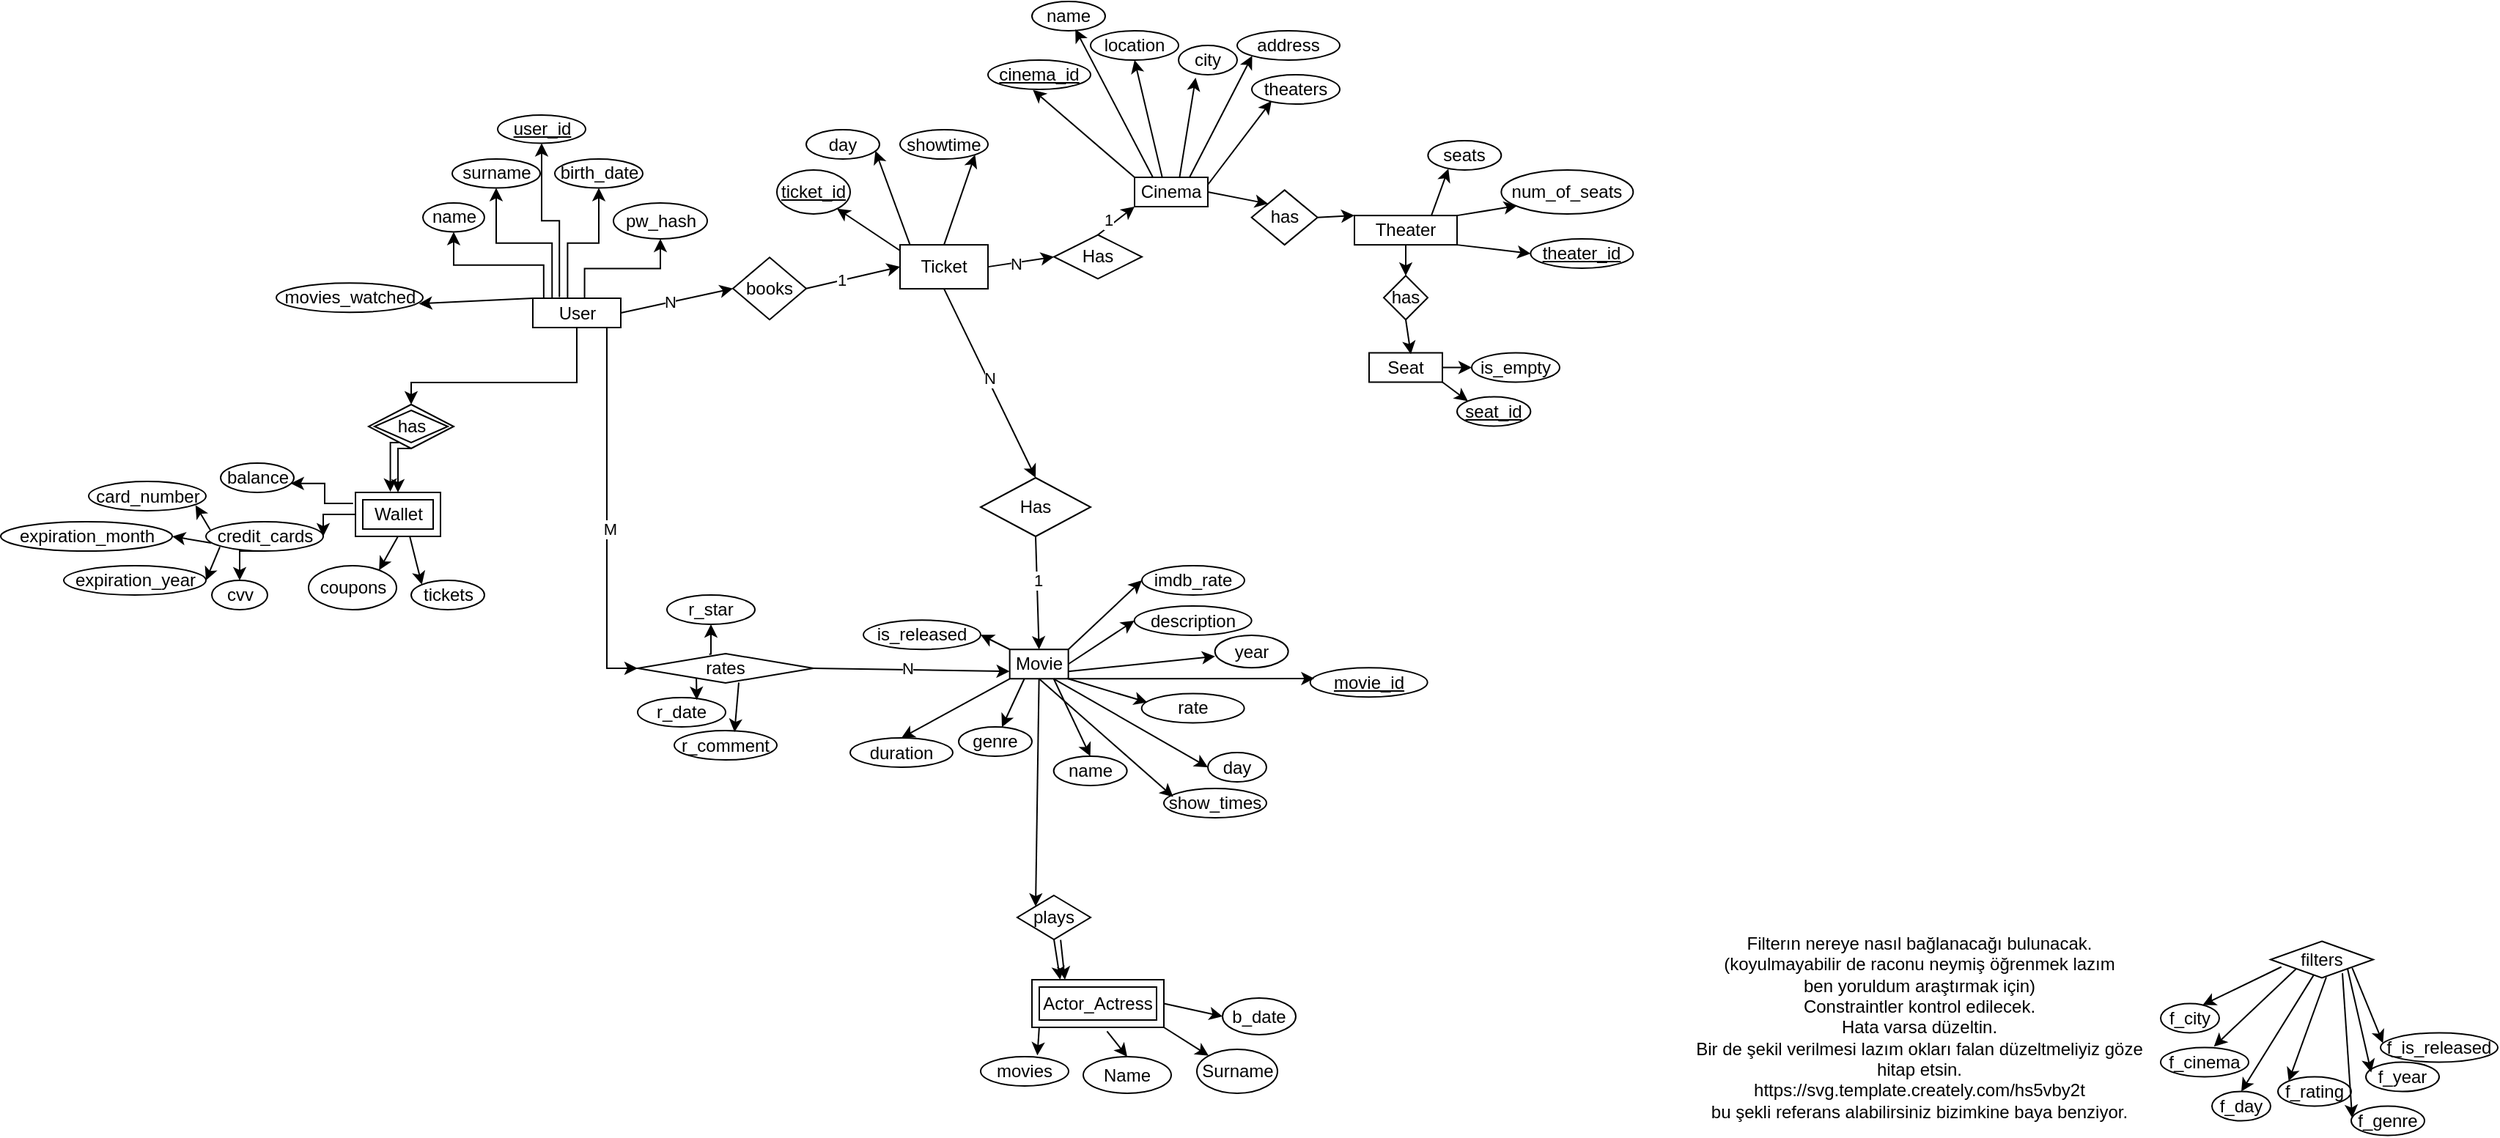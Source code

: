 <mxfile version="24.5.1" type="device">
  <diagram name="er_diagram" id="v9doxOc5a0_JCZSUFdD2">
    <mxGraphModel dx="2087" dy="1405" grid="1" gridSize="10" guides="1" tooltips="1" connect="1" arrows="1" fold="1" page="0" pageScale="1" pageWidth="827" pageHeight="1169" background="none" math="0" shadow="0">
      <root>
        <mxCell id="0" />
        <mxCell id="1" parent="0" />
        <mxCell id="D5yejVB-vVZnaP33-RKD-3" style="edgeStyle=orthogonalEdgeStyle;rounded=0;orthogonalLoop=1;jettySize=auto;html=1;exitX=0.124;exitY=0.008;exitDx=0;exitDy=0;entryX=0.5;entryY=1;entryDx=0;entryDy=0;exitPerimeter=0;" parent="1" source="D5yejVB-vVZnaP33-RKD-1" target="D5yejVB-vVZnaP33-RKD-4" edge="1">
          <mxGeometry relative="1" as="geometry">
            <mxPoint x="-45.5" y="-62.5" as="targetPoint" />
          </mxGeometry>
        </mxCell>
        <mxCell id="D5yejVB-vVZnaP33-RKD-24" style="edgeStyle=orthogonalEdgeStyle;rounded=0;orthogonalLoop=1;jettySize=auto;html=1;entryX=0;entryY=0.5;entryDx=0;entryDy=0;exitX=0.75;exitY=1;exitDx=0;exitDy=0;" parent="1" source="D5yejVB-vVZnaP33-RKD-1" target="D5yejVB-vVZnaP33-RKD-40" edge="1">
          <mxGeometry relative="1" as="geometry">
            <mxPoint x="380" y="147.5" as="targetPoint" />
            <Array as="points">
              <mxPoint x="70" y="12" />
              <mxPoint x="70" y="245" />
            </Array>
            <mxPoint x="60" y="50" as="sourcePoint" />
          </mxGeometry>
        </mxCell>
        <mxCell id="TKebzsspwgqfqScbjhII-54" value="M" style="edgeLabel;html=1;align=center;verticalAlign=middle;resizable=0;points=[];" parent="D5yejVB-vVZnaP33-RKD-24" vertex="1" connectable="0">
          <mxGeometry x="0.105" y="2" relative="1" as="geometry">
            <mxPoint as="offset" />
          </mxGeometry>
        </mxCell>
        <mxCell id="D5yejVB-vVZnaP33-RKD-36" style="edgeStyle=orthogonalEdgeStyle;rounded=0;orthogonalLoop=1;jettySize=auto;html=1;exitX=0.5;exitY=1;exitDx=0;exitDy=0;entryX=0.5;entryY=0;entryDx=0;entryDy=0;" parent="1" source="D5yejVB-vVZnaP33-RKD-1" target="D5yejVB-vVZnaP33-RKD-35" edge="1">
          <mxGeometry relative="1" as="geometry">
            <Array as="points">
              <mxPoint x="49" y="50" />
              <mxPoint x="-63" y="50" />
            </Array>
          </mxGeometry>
        </mxCell>
        <mxCell id="D5yejVB-vVZnaP33-RKD-1" value="User" style="whiteSpace=wrap;html=1;align=center;" parent="1" vertex="1">
          <mxGeometry x="19.5" y="-7.5" width="60" height="20" as="geometry" />
        </mxCell>
        <mxCell id="D5yejVB-vVZnaP33-RKD-2" value="Movie" style="whiteSpace=wrap;html=1;align=center;" parent="1" vertex="1">
          <mxGeometry x="344.83" y="232.13" width="40" height="20" as="geometry" />
        </mxCell>
        <mxCell id="D5yejVB-vVZnaP33-RKD-4" value="name" style="ellipse;whiteSpace=wrap;html=1;align=center;" parent="1" vertex="1">
          <mxGeometry x="-55.5" y="-72.5" width="42" height="19.75" as="geometry" />
        </mxCell>
        <mxCell id="D5yejVB-vVZnaP33-RKD-5" style="edgeStyle=orthogonalEdgeStyle;rounded=0;orthogonalLoop=1;jettySize=auto;html=1;exitX=0.219;exitY=-0.009;exitDx=0;exitDy=0;entryX=0.5;entryY=1;entryDx=0;entryDy=0;exitPerimeter=0;" parent="1" source="D5yejVB-vVZnaP33-RKD-1" target="D5yejVB-vVZnaP33-RKD-6" edge="1">
          <mxGeometry relative="1" as="geometry">
            <mxPoint x="24.5" y="-82.75" as="targetPoint" />
            <mxPoint x="74.5" y="-42.75" as="sourcePoint" />
          </mxGeometry>
        </mxCell>
        <mxCell id="D5yejVB-vVZnaP33-RKD-6" value="surname" style="ellipse;whiteSpace=wrap;html=1;align=center;" parent="1" vertex="1">
          <mxGeometry x="-35.5" y="-102.5" width="60" height="19.75" as="geometry" />
        </mxCell>
        <mxCell id="D5yejVB-vVZnaP33-RKD-7" style="edgeStyle=orthogonalEdgeStyle;rounded=0;orthogonalLoop=1;jettySize=auto;html=1;exitX=0.395;exitY=-0.001;exitDx=0;exitDy=0;entryX=0.5;entryY=1;entryDx=0;entryDy=0;exitPerimeter=0;" parent="1" source="D5yejVB-vVZnaP33-RKD-1" target="D5yejVB-vVZnaP33-RKD-8" edge="1">
          <mxGeometry relative="1" as="geometry">
            <mxPoint x="94.5" y="-82.75" as="targetPoint" />
            <mxPoint x="89.5" y="-22.5" as="sourcePoint" />
          </mxGeometry>
        </mxCell>
        <mxCell id="D5yejVB-vVZnaP33-RKD-8" value="birth_date" style="ellipse;whiteSpace=wrap;html=1;align=center;" parent="1" vertex="1">
          <mxGeometry x="34.5" y="-102.5" width="60" height="19.75" as="geometry" />
        </mxCell>
        <mxCell id="D5yejVB-vVZnaP33-RKD-104" style="edgeStyle=orthogonalEdgeStyle;rounded=0;orthogonalLoop=1;jettySize=auto;html=1;exitX=0;exitY=0.5;exitDx=0;exitDy=0;entryX=1;entryY=0.5;entryDx=0;entryDy=0;" parent="1" source="D5yejVB-vVZnaP33-RKD-13" target="D5yejVB-vVZnaP33-RKD-103" edge="1">
          <mxGeometry relative="1" as="geometry" />
        </mxCell>
        <mxCell id="D5yejVB-vVZnaP33-RKD-13" value="Wallet" style="shape=ext;margin=3;double=1;whiteSpace=wrap;html=1;align=center;" parent="1" vertex="1">
          <mxGeometry x="-101.5" y="125" width="58" height="30" as="geometry" />
        </mxCell>
        <mxCell id="D5yejVB-vVZnaP33-RKD-16" style="edgeStyle=orthogonalEdgeStyle;rounded=0;orthogonalLoop=1;jettySize=auto;html=1;exitX=0.302;exitY=-0.036;exitDx=0;exitDy=0;entryX=0.5;entryY=1;entryDx=0;entryDy=0;exitPerimeter=0;" parent="1" source="D5yejVB-vVZnaP33-RKD-1" target="D5yejVB-vVZnaP33-RKD-17" edge="1">
          <mxGeometry relative="1" as="geometry">
            <mxPoint x="55.5" y="-123.25" as="targetPoint" />
            <mxPoint x="114.5" y="-83.25" as="sourcePoint" />
          </mxGeometry>
        </mxCell>
        <mxCell id="D5yejVB-vVZnaP33-RKD-17" value="&lt;u&gt;user_id&lt;/u&gt;" style="ellipse;whiteSpace=wrap;html=1;align=center;" parent="1" vertex="1">
          <mxGeometry x="-4.5" y="-132.5" width="60" height="19.25" as="geometry" />
        </mxCell>
        <mxCell id="D5yejVB-vVZnaP33-RKD-21" value="balance" style="ellipse;whiteSpace=wrap;html=1;align=center;" parent="1" vertex="1">
          <mxGeometry x="-193.5" y="105" width="50" height="20" as="geometry" />
        </mxCell>
        <mxCell id="D5yejVB-vVZnaP33-RKD-22" style="edgeStyle=orthogonalEdgeStyle;rounded=0;orthogonalLoop=1;jettySize=auto;html=1;exitX=-0.029;exitY=0.25;exitDx=0;exitDy=0;entryX=0.957;entryY=0.693;entryDx=0;entryDy=0;entryPerimeter=0;exitPerimeter=0;" parent="1" source="D5yejVB-vVZnaP33-RKD-13" target="D5yejVB-vVZnaP33-RKD-21" edge="1">
          <mxGeometry relative="1" as="geometry">
            <mxPoint x="-121.5" y="155" as="sourcePoint" />
          </mxGeometry>
        </mxCell>
        <mxCell id="D5yejVB-vVZnaP33-RKD-26" value="r_star" style="ellipse;whiteSpace=wrap;html=1;align=center;" parent="1" vertex="1">
          <mxGeometry x="111" y="195" width="60" height="20" as="geometry" />
        </mxCell>
        <mxCell id="D5yejVB-vVZnaP33-RKD-29" value="r_date" style="ellipse;whiteSpace=wrap;html=1;align=center;" parent="1" vertex="1">
          <mxGeometry x="91" y="265" width="60" height="20" as="geometry" />
        </mxCell>
        <mxCell id="D5yejVB-vVZnaP33-RKD-30" style="edgeStyle=orthogonalEdgeStyle;rounded=0;orthogonalLoop=1;jettySize=auto;html=1;exitX=0;exitY=1;exitDx=0;exitDy=0;entryX=0.672;entryY=0.079;entryDx=0;entryDy=0;entryPerimeter=0;" parent="1" target="D5yejVB-vVZnaP33-RKD-29" edge="1">
          <mxGeometry relative="1" as="geometry">
            <mxPoint x="131" y="250" as="sourcePoint" />
          </mxGeometry>
        </mxCell>
        <mxCell id="D5yejVB-vVZnaP33-RKD-32" style="edgeStyle=orthogonalEdgeStyle;rounded=0;orthogonalLoop=1;jettySize=auto;html=1;exitX=0.126;exitY=0.021;exitDx=0;exitDy=0;entryX=0.5;entryY=1;entryDx=0;entryDy=0;exitPerimeter=0;" parent="1" target="D5yejVB-vVZnaP33-RKD-26" edge="1">
          <mxGeometry relative="1" as="geometry">
            <mxPoint x="139.82" y="235.315" as="sourcePoint" />
            <mxPoint x="141" y="277" as="targetPoint" />
            <Array as="points">
              <mxPoint x="141" y="235" />
              <mxPoint x="141" y="225" />
              <mxPoint x="141" y="225" />
            </Array>
          </mxGeometry>
        </mxCell>
        <mxCell id="D5yejVB-vVZnaP33-RKD-37" style="edgeStyle=orthogonalEdgeStyle;rounded=0;orthogonalLoop=1;jettySize=auto;html=1;exitX=0.5;exitY=1;exitDx=0;exitDy=0;entryX=0.5;entryY=0;entryDx=0;entryDy=0;" parent="1" source="D5yejVB-vVZnaP33-RKD-35" target="D5yejVB-vVZnaP33-RKD-13" edge="1">
          <mxGeometry relative="1" as="geometry" />
        </mxCell>
        <mxCell id="D5yejVB-vVZnaP33-RKD-35" value="has" style="shape=rhombus;double=1;perimeter=rhombusPerimeter;whiteSpace=wrap;html=1;align=center;" parent="1" vertex="1">
          <mxGeometry x="-92.5" y="65" width="58" height="30" as="geometry" />
        </mxCell>
        <mxCell id="D5yejVB-vVZnaP33-RKD-40" value="rates" style="shape=rhombus;perimeter=rhombusPerimeter;whiteSpace=wrap;html=1;align=center;" parent="1" vertex="1">
          <mxGeometry x="91" y="235" width="120" height="20" as="geometry" />
        </mxCell>
        <mxCell id="D5yejVB-vVZnaP33-RKD-42" style="edgeStyle=orthogonalEdgeStyle;rounded=0;orthogonalLoop=1;jettySize=auto;html=1;exitX=0.588;exitY=0;exitDx=0;exitDy=0;entryX=0.5;entryY=1;entryDx=0;entryDy=0;exitPerimeter=0;" parent="1" source="D5yejVB-vVZnaP33-RKD-1" target="D5yejVB-vVZnaP33-RKD-43" edge="1">
          <mxGeometry relative="1" as="geometry">
            <mxPoint x="140.5" y="-48.01" as="targetPoint" />
            <mxPoint x="74.5" y="32.24" as="sourcePoint" />
          </mxGeometry>
        </mxCell>
        <mxCell id="D5yejVB-vVZnaP33-RKD-43" value="pw_hash" style="ellipse;whiteSpace=wrap;html=1;align=center;" parent="1" vertex="1">
          <mxGeometry x="74.5" y="-72.5" width="64" height="24.49" as="geometry" />
        </mxCell>
        <mxCell id="D5yejVB-vVZnaP33-RKD-46" style="edgeStyle=orthogonalEdgeStyle;rounded=0;orthogonalLoop=1;jettySize=auto;html=1;exitX=0.354;exitY=0.867;exitDx=0;exitDy=0;entryX=0.41;entryY=-0.018;entryDx=0;entryDy=0;exitPerimeter=0;entryPerimeter=0;" parent="1" source="D5yejVB-vVZnaP33-RKD-35" target="D5yejVB-vVZnaP33-RKD-13" edge="1">
          <mxGeometry relative="1" as="geometry">
            <mxPoint x="-74.5" y="95" as="sourcePoint" />
            <mxPoint x="-83.5" y="125" as="targetPoint" />
          </mxGeometry>
        </mxCell>
        <mxCell id="D5yejVB-vVZnaP33-RKD-47" value="name" style="ellipse;whiteSpace=wrap;html=1;align=center;" parent="1" vertex="1">
          <mxGeometry x="374.83" y="305" width="50" height="20" as="geometry" />
        </mxCell>
        <mxCell id="D5yejVB-vVZnaP33-RKD-49" value="genre" style="ellipse;whiteSpace=wrap;html=1;align=center;" parent="1" vertex="1">
          <mxGeometry x="310" y="285" width="50" height="20" as="geometry" />
        </mxCell>
        <mxCell id="D5yejVB-vVZnaP33-RKD-54" value="imdb_rate" style="ellipse;whiteSpace=wrap;html=1;align=center;" parent="1" vertex="1">
          <mxGeometry x="435" y="175" width="70" height="20" as="geometry" />
        </mxCell>
        <mxCell id="D5yejVB-vVZnaP33-RKD-56" value="year" style="ellipse;whiteSpace=wrap;html=1;align=center;" parent="1" vertex="1">
          <mxGeometry x="484.83" y="222.5" width="50" height="22.12" as="geometry" />
        </mxCell>
        <mxCell id="D5yejVB-vVZnaP33-RKD-60" value="rate" style="ellipse;whiteSpace=wrap;html=1;align=center;" parent="1" vertex="1">
          <mxGeometry x="434.83" y="262.25" width="70" height="20" as="geometry" />
        </mxCell>
        <mxCell id="D5yejVB-vVZnaP33-RKD-66" value="day" style="ellipse;whiteSpace=wrap;html=1;align=center;" parent="1" vertex="1">
          <mxGeometry x="480.0" y="302.5" width="40" height="20" as="geometry" />
        </mxCell>
        <mxCell id="D5yejVB-vVZnaP33-RKD-68" value="show_times" style="ellipse;whiteSpace=wrap;html=1;align=center;" parent="1" vertex="1">
          <mxGeometry x="450" y="326.99" width="70" height="20" as="geometry" />
        </mxCell>
        <mxCell id="D5yejVB-vVZnaP33-RKD-70" value="filters" style="shape=rhombus;perimeter=rhombusPerimeter;whiteSpace=wrap;html=1;align=center;" parent="1" vertex="1">
          <mxGeometry x="1205" y="431.25" width="70" height="25" as="geometry" />
        </mxCell>
        <mxCell id="D5yejVB-vVZnaP33-RKD-73" value="f_city" style="ellipse;whiteSpace=wrap;html=1;align=center;" parent="1" vertex="1">
          <mxGeometry x="1130" y="473.75" width="40" height="20" as="geometry" />
        </mxCell>
        <mxCell id="D5yejVB-vVZnaP33-RKD-74" value="f_cinema" style="ellipse;whiteSpace=wrap;html=1;" parent="1" vertex="1">
          <mxGeometry x="1130" y="503.75" width="60" height="20" as="geometry" />
        </mxCell>
        <mxCell id="D5yejVB-vVZnaP33-RKD-75" value="f_day" style="ellipse;whiteSpace=wrap;html=1;" parent="1" vertex="1">
          <mxGeometry x="1165" y="533.75" width="40" height="20" as="geometry" />
        </mxCell>
        <mxCell id="D5yejVB-vVZnaP33-RKD-76" value="f_rating" style="ellipse;whiteSpace=wrap;html=1;" parent="1" vertex="1">
          <mxGeometry x="1210" y="523.75" width="50" height="20" as="geometry" />
        </mxCell>
        <mxCell id="D5yejVB-vVZnaP33-RKD-78" value="is_released" style="ellipse;whiteSpace=wrap;html=1;" parent="1" vertex="1">
          <mxGeometry x="245.0" y="212.13" width="80" height="20" as="geometry" />
        </mxCell>
        <mxCell id="D5yejVB-vVZnaP33-RKD-80" value="" style="edgeStyle=none;orthogonalLoop=1;jettySize=auto;html=1;rounded=0;exitX=0.105;exitY=0.7;exitDx=0;exitDy=0;exitPerimeter=0;entryX=0.717;entryY=0.05;entryDx=0;entryDy=0;entryPerimeter=0;" parent="1" source="D5yejVB-vVZnaP33-RKD-70" target="D5yejVB-vVZnaP33-RKD-73" edge="1">
          <mxGeometry width="100" relative="1" as="geometry">
            <mxPoint x="1220" y="473.75" as="sourcePoint" />
            <mxPoint x="1320" y="473.75" as="targetPoint" />
            <Array as="points" />
          </mxGeometry>
        </mxCell>
        <mxCell id="D5yejVB-vVZnaP33-RKD-81" value="" style="edgeStyle=none;orthogonalLoop=1;jettySize=auto;html=1;rounded=0;exitX=0;exitY=1;exitDx=0;exitDy=0;entryX=0.606;entryY=-0.033;entryDx=0;entryDy=0;entryPerimeter=0;" parent="1" source="D5yejVB-vVZnaP33-RKD-70" target="D5yejVB-vVZnaP33-RKD-74" edge="1">
          <mxGeometry width="100" relative="1" as="geometry">
            <mxPoint x="1190" y="473.75" as="sourcePoint" />
            <mxPoint x="1290" y="473.75" as="targetPoint" />
            <Array as="points" />
          </mxGeometry>
        </mxCell>
        <mxCell id="D5yejVB-vVZnaP33-RKD-82" value="" style="edgeStyle=none;orthogonalLoop=1;jettySize=auto;html=1;rounded=0;exitX=0.419;exitY=0.927;exitDx=0;exitDy=0;exitPerimeter=0;entryX=0.5;entryY=0;entryDx=0;entryDy=0;" parent="1" source="D5yejVB-vVZnaP33-RKD-70" target="D5yejVB-vVZnaP33-RKD-75" edge="1">
          <mxGeometry width="100" relative="1" as="geometry">
            <mxPoint x="1190" y="483.75" as="sourcePoint" />
            <mxPoint x="1290" y="483.75" as="targetPoint" />
            <Array as="points" />
          </mxGeometry>
        </mxCell>
        <mxCell id="D5yejVB-vVZnaP33-RKD-83" value="" style="edgeStyle=none;orthogonalLoop=1;jettySize=auto;html=1;rounded=0;exitX=0.543;exitY=0.98;exitDx=0;exitDy=0;exitPerimeter=0;entryX=0;entryY=0;entryDx=0;entryDy=0;" parent="1" source="D5yejVB-vVZnaP33-RKD-70" target="D5yejVB-vVZnaP33-RKD-76" edge="1">
          <mxGeometry width="100" relative="1" as="geometry">
            <mxPoint x="1210" y="473.75" as="sourcePoint" />
            <mxPoint x="1310" y="473.75" as="targetPoint" />
            <Array as="points" />
          </mxGeometry>
        </mxCell>
        <mxCell id="D5yejVB-vVZnaP33-RKD-84" value="f_genre" style="ellipse;whiteSpace=wrap;html=1;" parent="1" vertex="1">
          <mxGeometry x="1260" y="543.75" width="50" height="20" as="geometry" />
        </mxCell>
        <mxCell id="D5yejVB-vVZnaP33-RKD-85" value="" style="edgeStyle=none;orthogonalLoop=1;jettySize=auto;html=1;rounded=0;exitX=0.7;exitY=0.873;exitDx=0;exitDy=0;exitPerimeter=0;entryX=0.013;entryY=0.4;entryDx=0;entryDy=0;entryPerimeter=0;" parent="1" source="D5yejVB-vVZnaP33-RKD-70" target="D5yejVB-vVZnaP33-RKD-84" edge="1">
          <mxGeometry width="100" relative="1" as="geometry">
            <mxPoint x="1260" y="483.75" as="sourcePoint" />
            <mxPoint x="1360" y="483.75" as="targetPoint" />
            <Array as="points" />
          </mxGeometry>
        </mxCell>
        <mxCell id="D5yejVB-vVZnaP33-RKD-86" value="f_is_released" style="ellipse;whiteSpace=wrap;html=1;" parent="1" vertex="1">
          <mxGeometry x="1280" y="493.75" width="80" height="20" as="geometry" />
        </mxCell>
        <mxCell id="D5yejVB-vVZnaP33-RKD-87" value="" style="edgeStyle=none;orthogonalLoop=1;jettySize=auto;html=1;rounded=0;exitX=0.795;exitY=0.727;exitDx=0;exitDy=0;exitPerimeter=0;entryX=0.021;entryY=0.35;entryDx=0;entryDy=0;entryPerimeter=0;" parent="1" source="D5yejVB-vVZnaP33-RKD-70" target="D5yejVB-vVZnaP33-RKD-86" edge="1">
          <mxGeometry width="100" relative="1" as="geometry">
            <mxPoint x="1210" y="453.75" as="sourcePoint" />
            <mxPoint x="1310" y="453.75" as="targetPoint" />
            <Array as="points" />
          </mxGeometry>
        </mxCell>
        <mxCell id="D5yejVB-vVZnaP33-RKD-88" value="f_year" style="ellipse;whiteSpace=wrap;html=1;" parent="1" vertex="1">
          <mxGeometry x="1270" y="513.75" width="50" height="20" as="geometry" />
        </mxCell>
        <mxCell id="D5yejVB-vVZnaP33-RKD-89" value="" style="edgeStyle=none;orthogonalLoop=1;jettySize=auto;html=1;rounded=0;exitX=1;exitY=1;exitDx=0;exitDy=0;entryX=0.073;entryY=0.35;entryDx=0;entryDy=0;entryPerimeter=0;" parent="1" source="D5yejVB-vVZnaP33-RKD-70" target="D5yejVB-vVZnaP33-RKD-88" edge="1">
          <mxGeometry width="100" relative="1" as="geometry">
            <mxPoint x="1290" y="533.75" as="sourcePoint" />
            <mxPoint x="1390" y="533.75" as="targetPoint" />
            <Array as="points" />
          </mxGeometry>
        </mxCell>
        <mxCell id="D5yejVB-vVZnaP33-RKD-90" value="&lt;u&gt;movie_id&lt;/u&gt;" style="ellipse;whiteSpace=wrap;html=1;" parent="1" vertex="1">
          <mxGeometry x="549.83" y="244.62" width="80" height="20" as="geometry" />
        </mxCell>
        <mxCell id="D5yejVB-vVZnaP33-RKD-93" value="r_comment" style="ellipse;whiteSpace=wrap;html=1;" parent="1" vertex="1">
          <mxGeometry x="116" y="287.5" width="70" height="20" as="geometry" />
        </mxCell>
        <mxCell id="D5yejVB-vVZnaP33-RKD-94" value="" style="edgeStyle=none;orthogonalLoop=1;jettySize=auto;html=1;rounded=0;exitX=0.575;exitY=0.983;exitDx=0;exitDy=0;exitPerimeter=0;entryX=0.587;entryY=0.05;entryDx=0;entryDy=0;entryPerimeter=0;" parent="1" source="D5yejVB-vVZnaP33-RKD-40" target="D5yejVB-vVZnaP33-RKD-93" edge="1">
          <mxGeometry width="100" relative="1" as="geometry">
            <mxPoint x="131" y="265" as="sourcePoint" />
            <mxPoint x="231" y="265" as="targetPoint" />
            <Array as="points" />
          </mxGeometry>
        </mxCell>
        <mxCell id="D5yejVB-vVZnaP33-RKD-113" style="edgeStyle=orthogonalEdgeStyle;rounded=0;orthogonalLoop=1;jettySize=auto;html=1;exitX=0.5;exitY=1;exitDx=0;exitDy=0;entryX=0.5;entryY=0;entryDx=0;entryDy=0;" parent="1" source="D5yejVB-vVZnaP33-RKD-103" target="D5yejVB-vVZnaP33-RKD-112" edge="1">
          <mxGeometry relative="1" as="geometry" />
        </mxCell>
        <mxCell id="D5yejVB-vVZnaP33-RKD-103" value="credit_cards" style="ellipse;whiteSpace=wrap;html=1;" parent="1" vertex="1">
          <mxGeometry x="-203.5" y="145" width="80" height="20" as="geometry" />
        </mxCell>
        <mxCell id="D5yejVB-vVZnaP33-RKD-106" value="card_number" style="ellipse;whiteSpace=wrap;html=1;" parent="1" vertex="1">
          <mxGeometry x="-283.5" y="117.5" width="80" height="20" as="geometry" />
        </mxCell>
        <mxCell id="D5yejVB-vVZnaP33-RKD-107" value="" style="edgeStyle=none;orthogonalLoop=1;jettySize=auto;html=1;rounded=0;entryX=0.911;entryY=0.81;entryDx=0;entryDy=0;entryPerimeter=0;exitX=0.038;exitY=0.29;exitDx=0;exitDy=0;exitPerimeter=0;" parent="1" source="D5yejVB-vVZnaP33-RKD-103" target="D5yejVB-vVZnaP33-RKD-106" edge="1">
          <mxGeometry width="100" relative="1" as="geometry">
            <mxPoint x="-273.5" y="145" as="sourcePoint" />
            <mxPoint x="-173.5" y="145" as="targetPoint" />
            <Array as="points" />
          </mxGeometry>
        </mxCell>
        <mxCell id="D5yejVB-vVZnaP33-RKD-108" value="expiration_month" style="ellipse;whiteSpace=wrap;html=1;" parent="1" vertex="1">
          <mxGeometry x="-343.5" y="145" width="117" height="20" as="geometry" />
        </mxCell>
        <mxCell id="D5yejVB-vVZnaP33-RKD-109" value="" style="edgeStyle=none;orthogonalLoop=1;jettySize=auto;html=1;rounded=0;entryX=1;entryY=0.5;entryDx=0;entryDy=0;exitX=0.045;exitY=0.723;exitDx=0;exitDy=0;exitPerimeter=0;" parent="1" source="D5yejVB-vVZnaP33-RKD-103" target="D5yejVB-vVZnaP33-RKD-108" edge="1">
          <mxGeometry width="100" relative="1" as="geometry">
            <mxPoint x="-203.5" y="181.75" as="sourcePoint" />
            <mxPoint x="-176.5" y="175.75" as="targetPoint" />
            <Array as="points" />
          </mxGeometry>
        </mxCell>
        <mxCell id="D5yejVB-vVZnaP33-RKD-110" value="expiration_year" style="ellipse;whiteSpace=wrap;html=1;" parent="1" vertex="1">
          <mxGeometry x="-300.5" y="175" width="97" height="20" as="geometry" />
        </mxCell>
        <mxCell id="D5yejVB-vVZnaP33-RKD-111" value="" style="edgeStyle=none;orthogonalLoop=1;jettySize=auto;html=1;rounded=0;entryX=1;entryY=0.5;entryDx=0;entryDy=0;exitX=0.119;exitY=0.858;exitDx=0;exitDy=0;exitPerimeter=0;" parent="1" source="D5yejVB-vVZnaP33-RKD-103" target="D5yejVB-vVZnaP33-RKD-110" edge="1">
          <mxGeometry width="100" relative="1" as="geometry">
            <mxPoint x="-179.5" y="179" as="sourcePoint" />
            <mxPoint x="-156.5" y="195.75" as="targetPoint" />
            <Array as="points" />
          </mxGeometry>
        </mxCell>
        <mxCell id="D5yejVB-vVZnaP33-RKD-112" value="cvv" style="ellipse;whiteSpace=wrap;html=1;" parent="1" vertex="1">
          <mxGeometry x="-199.5" y="185" width="38" height="20" as="geometry" />
        </mxCell>
        <mxCell id="D5yejVB-vVZnaP33-RKD-114" value="coupons" style="ellipse;whiteSpace=wrap;html=1;align=center;" parent="1" vertex="1">
          <mxGeometry x="-133.5" y="175" width="60" height="30" as="geometry" />
        </mxCell>
        <mxCell id="D5yejVB-vVZnaP33-RKD-115" value="tickets" style="ellipse;whiteSpace=wrap;html=1;align=center;" parent="1" vertex="1">
          <mxGeometry x="-63.5" y="185" width="50" height="20" as="geometry" />
        </mxCell>
        <mxCell id="D5yejVB-vVZnaP33-RKD-116" value="" style="edgeStyle=none;orthogonalLoop=1;jettySize=auto;html=1;rounded=0;exitX=0.5;exitY=1;exitDx=0;exitDy=0;entryX=0.802;entryY=0.1;entryDx=0;entryDy=0;entryPerimeter=0;" parent="1" source="D5yejVB-vVZnaP33-RKD-13" target="D5yejVB-vVZnaP33-RKD-114" edge="1">
          <mxGeometry width="100" relative="1" as="geometry">
            <mxPoint x="-113.5" y="175" as="sourcePoint" />
            <mxPoint x="-13.5" y="175" as="targetPoint" />
            <Array as="points" />
          </mxGeometry>
        </mxCell>
        <mxCell id="D5yejVB-vVZnaP33-RKD-117" value="" style="edgeStyle=none;orthogonalLoop=1;jettySize=auto;html=1;rounded=0;exitX=0.637;exitY=0.989;exitDx=0;exitDy=0;exitPerimeter=0;entryX=0;entryY=0;entryDx=0;entryDy=0;" parent="1" source="D5yejVB-vVZnaP33-RKD-13" target="D5yejVB-vVZnaP33-RKD-115" edge="1">
          <mxGeometry width="100" relative="1" as="geometry">
            <mxPoint x="-93.5" y="175" as="sourcePoint" />
            <mxPoint x="6.5" y="175" as="targetPoint" />
            <Array as="points" />
          </mxGeometry>
        </mxCell>
        <mxCell id="TKebzsspwgqfqScbjhII-5" value="description" style="ellipse;whiteSpace=wrap;html=1;" parent="1" vertex="1">
          <mxGeometry x="429.83" y="202.5" width="80" height="20" as="geometry" />
        </mxCell>
        <mxCell id="TKebzsspwgqfqScbjhII-7" value="movies_watched" style="ellipse;whiteSpace=wrap;html=1;" parent="1" vertex="1">
          <mxGeometry x="-155.5" y="-17.88" width="100" height="20" as="geometry" />
        </mxCell>
        <mxCell id="TKebzsspwgqfqScbjhII-8" value="" style="edgeStyle=none;orthogonalLoop=1;jettySize=auto;html=1;rounded=0;entryX=0.973;entryY=0.704;entryDx=0;entryDy=0;entryPerimeter=0;exitX=0;exitY=0;exitDx=0;exitDy=0;" parent="1" source="D5yejVB-vVZnaP33-RKD-1" target="TKebzsspwgqfqScbjhII-7" edge="1">
          <mxGeometry width="100" relative="1" as="geometry">
            <mxPoint x="-105.5" y="-2.5" as="sourcePoint" />
            <mxPoint x="-5.5" y="-2.5" as="targetPoint" />
            <Array as="points" />
          </mxGeometry>
        </mxCell>
        <mxCell id="TKebzsspwgqfqScbjhII-9" value="Cinema" style="whiteSpace=wrap;html=1;" parent="1" vertex="1">
          <mxGeometry x="430" y="-90" width="50" height="20" as="geometry" />
        </mxCell>
        <mxCell id="TKebzsspwgqfqScbjhII-10" value="location" style="ellipse;whiteSpace=wrap;html=1;" parent="1" vertex="1">
          <mxGeometry x="400" y="-190" width="60" height="20" as="geometry" />
        </mxCell>
        <mxCell id="TKebzsspwgqfqScbjhII-11" value="&lt;u&gt;cinema_id&lt;/u&gt;" style="ellipse;whiteSpace=wrap;html=1;" parent="1" vertex="1">
          <mxGeometry x="330" y="-170" width="70" height="20" as="geometry" />
        </mxCell>
        <mxCell id="TKebzsspwgqfqScbjhII-12" value="city" style="ellipse;whiteSpace=wrap;html=1;" parent="1" vertex="1">
          <mxGeometry x="460" y="-180" width="40" height="20" as="geometry" />
        </mxCell>
        <mxCell id="TKebzsspwgqfqScbjhII-14" value="name" style="ellipse;whiteSpace=wrap;html=1;" parent="1" vertex="1">
          <mxGeometry x="360" y="-210" width="50" height="20" as="geometry" />
        </mxCell>
        <mxCell id="TKebzsspwgqfqScbjhII-16" value="address" style="ellipse;whiteSpace=wrap;html=1;" parent="1" vertex="1">
          <mxGeometry x="500" y="-190" width="70" height="20" as="geometry" />
        </mxCell>
        <mxCell id="TKebzsspwgqfqScbjhII-18" value="" style="edgeStyle=none;orthogonalLoop=1;jettySize=auto;html=1;rounded=0;entryX=0.438;entryY=1.016;entryDx=0;entryDy=0;entryPerimeter=0;exitX=0;exitY=0;exitDx=0;exitDy=0;" parent="1" source="TKebzsspwgqfqScbjhII-9" target="TKebzsspwgqfqScbjhII-11" edge="1">
          <mxGeometry width="100" relative="1" as="geometry">
            <mxPoint x="500" y="-100" as="sourcePoint" />
            <mxPoint x="600" y="-100" as="targetPoint" />
            <Array as="points" />
          </mxGeometry>
        </mxCell>
        <mxCell id="TKebzsspwgqfqScbjhII-19" value="" style="edgeStyle=none;orthogonalLoop=1;jettySize=auto;html=1;rounded=0;exitX=0.25;exitY=0;exitDx=0;exitDy=0;entryX=0.592;entryY=0.947;entryDx=0;entryDy=0;entryPerimeter=0;" parent="1" source="TKebzsspwgqfqScbjhII-9" target="TKebzsspwgqfqScbjhII-14" edge="1">
          <mxGeometry width="100" relative="1" as="geometry">
            <mxPoint x="420" y="-110" as="sourcePoint" />
            <mxPoint x="520" y="-110" as="targetPoint" />
            <Array as="points" />
          </mxGeometry>
        </mxCell>
        <mxCell id="TKebzsspwgqfqScbjhII-20" value="" style="edgeStyle=none;orthogonalLoop=1;jettySize=auto;html=1;rounded=0;exitX=0.379;exitY=0.016;exitDx=0;exitDy=0;exitPerimeter=0;entryX=0.5;entryY=1;entryDx=0;entryDy=0;" parent="1" source="TKebzsspwgqfqScbjhII-9" target="TKebzsspwgqfqScbjhII-10" edge="1">
          <mxGeometry width="100" relative="1" as="geometry">
            <mxPoint x="390" y="-150" as="sourcePoint" />
            <mxPoint x="490" y="-150" as="targetPoint" />
            <Array as="points" />
          </mxGeometry>
        </mxCell>
        <mxCell id="TKebzsspwgqfqScbjhII-21" value="" style="edgeStyle=none;orthogonalLoop=1;jettySize=auto;html=1;rounded=0;exitX=0.613;exitY=0.016;exitDx=0;exitDy=0;exitPerimeter=0;entryX=0.292;entryY=1.102;entryDx=0;entryDy=0;entryPerimeter=0;" parent="1" source="TKebzsspwgqfqScbjhII-9" target="TKebzsspwgqfqScbjhII-12" edge="1">
          <mxGeometry width="100" relative="1" as="geometry">
            <mxPoint x="420" y="-150" as="sourcePoint" />
            <mxPoint x="520" y="-150" as="targetPoint" />
            <Array as="points" />
          </mxGeometry>
        </mxCell>
        <mxCell id="TKebzsspwgqfqScbjhII-22" value="" style="edgeStyle=none;orthogonalLoop=1;jettySize=auto;html=1;rounded=0;exitX=0.75;exitY=0;exitDx=0;exitDy=0;entryX=0;entryY=1;entryDx=0;entryDy=0;" parent="1" source="TKebzsspwgqfqScbjhII-9" target="TKebzsspwgqfqScbjhII-16" edge="1">
          <mxGeometry width="100" relative="1" as="geometry">
            <mxPoint x="470" y="-120" as="sourcePoint" />
            <mxPoint x="570" y="-120" as="targetPoint" />
            <Array as="points" />
          </mxGeometry>
        </mxCell>
        <mxCell id="TKebzsspwgqfqScbjhII-24" value="" style="edgeStyle=none;orthogonalLoop=1;jettySize=auto;html=1;rounded=0;exitX=1;exitY=0.5;exitDx=0;exitDy=0;entryX=0;entryY=0.75;entryDx=0;entryDy=0;" parent="1" source="D5yejVB-vVZnaP33-RKD-40" target="D5yejVB-vVZnaP33-RKD-2" edge="1">
          <mxGeometry width="100" relative="1" as="geometry">
            <mxPoint x="211" y="282.5" as="sourcePoint" />
            <mxPoint x="540" y="167.5" as="targetPoint" />
            <Array as="points" />
          </mxGeometry>
        </mxCell>
        <mxCell id="TKebzsspwgqfqScbjhII-55" value="N" style="edgeLabel;html=1;align=center;verticalAlign=middle;resizable=0;points=[];" parent="TKebzsspwgqfqScbjhII-24" vertex="1" connectable="0">
          <mxGeometry x="-0.05" y="2" relative="1" as="geometry">
            <mxPoint y="1" as="offset" />
          </mxGeometry>
        </mxCell>
        <mxCell id="TKebzsspwgqfqScbjhII-32" value="movies" style="ellipse;whiteSpace=wrap;html=1;" parent="1" vertex="1">
          <mxGeometry x="325" y="510" width="60" height="20" as="geometry" />
        </mxCell>
        <mxCell id="TKebzsspwgqfqScbjhII-33" value="Actor_Actress" style="shape=ext;margin=3;double=1;whiteSpace=wrap;html=1;align=center;" parent="1" vertex="1">
          <mxGeometry x="360" y="457.5" width="90" height="32.5" as="geometry" />
        </mxCell>
        <mxCell id="TKebzsspwgqfqScbjhII-34" value="plays" style="rhombus;whiteSpace=wrap;html=1;" parent="1" vertex="1">
          <mxGeometry x="350" y="400" width="50" height="30" as="geometry" />
        </mxCell>
        <mxCell id="TKebzsspwgqfqScbjhII-35" value="" style="edgeStyle=none;orthogonalLoop=1;jettySize=auto;html=1;rounded=0;exitX=0.5;exitY=1;exitDx=0;exitDy=0;entryX=0;entryY=0;entryDx=0;entryDy=0;" parent="1" source="D5yejVB-vVZnaP33-RKD-2" target="TKebzsspwgqfqScbjhII-34" edge="1">
          <mxGeometry width="100" relative="1" as="geometry">
            <mxPoint x="404.83" y="312.5" as="sourcePoint" />
            <mxPoint x="504.83" y="312.5" as="targetPoint" />
            <Array as="points" />
          </mxGeometry>
        </mxCell>
        <mxCell id="TKebzsspwgqfqScbjhII-36" value="" style="edgeStyle=none;orthogonalLoop=1;jettySize=auto;html=1;rounded=0;exitX=0.5;exitY=1;exitDx=0;exitDy=0;entryX=0.214;entryY=0;entryDx=0;entryDy=0;entryPerimeter=0;" parent="1" source="TKebzsspwgqfqScbjhII-34" target="TKebzsspwgqfqScbjhII-33" edge="1">
          <mxGeometry width="100" relative="1" as="geometry">
            <mxPoint x="375" y="430" as="sourcePoint" />
            <mxPoint x="475" y="430" as="targetPoint" />
            <Array as="points" />
          </mxGeometry>
        </mxCell>
        <mxCell id="TKebzsspwgqfqScbjhII-37" value="" style="edgeStyle=none;orthogonalLoop=1;jettySize=auto;html=1;rounded=0;exitX=0.591;exitY=1.01;exitDx=0;exitDy=0;entryX=0.25;entryY=0;entryDx=0;entryDy=0;exitPerimeter=0;" parent="1" source="TKebzsspwgqfqScbjhII-34" target="TKebzsspwgqfqScbjhII-33" edge="1">
          <mxGeometry width="100" relative="1" as="geometry">
            <mxPoint x="390" y="470" as="sourcePoint" />
            <mxPoint x="404" y="520" as="targetPoint" />
            <Array as="points" />
          </mxGeometry>
        </mxCell>
        <mxCell id="TKebzsspwgqfqScbjhII-38" value="" style="edgeStyle=none;orthogonalLoop=1;jettySize=auto;html=1;rounded=0;exitX=0.055;exitY=0.997;exitDx=0;exitDy=0;exitPerimeter=0;entryX=0.645;entryY=-0.043;entryDx=0;entryDy=0;entryPerimeter=0;" parent="1" source="TKebzsspwgqfqScbjhII-33" target="TKebzsspwgqfqScbjhII-32" edge="1">
          <mxGeometry width="100" relative="1" as="geometry">
            <mxPoint x="375" y="560" as="sourcePoint" />
            <mxPoint x="475" y="560" as="targetPoint" />
            <Array as="points" />
          </mxGeometry>
        </mxCell>
        <mxCell id="TKebzsspwgqfqScbjhII-45" value="" style="edgeStyle=none;orthogonalLoop=1;jettySize=auto;html=1;rounded=0;exitX=1;exitY=0.75;exitDx=0;exitDy=0;entryX=0.003;entryY=0.65;entryDx=0;entryDy=0;entryPerimeter=0;" parent="1" source="D5yejVB-vVZnaP33-RKD-2" target="D5yejVB-vVZnaP33-RKD-56" edge="1">
          <mxGeometry width="100" relative="1" as="geometry">
            <mxPoint x="414.83" y="242.5" as="sourcePoint" />
            <mxPoint x="514.83" y="242.5" as="targetPoint" />
            <Array as="points" />
          </mxGeometry>
        </mxCell>
        <mxCell id="TKebzsspwgqfqScbjhII-46" value="" style="edgeStyle=none;orthogonalLoop=1;jettySize=auto;html=1;rounded=0;exitX=1;exitY=1;exitDx=0;exitDy=0;entryX=0.036;entryY=0.368;entryDx=0;entryDy=0;entryPerimeter=0;" parent="1" source="D5yejVB-vVZnaP33-RKD-2" target="D5yejVB-vVZnaP33-RKD-90" edge="1">
          <mxGeometry width="100" relative="1" as="geometry">
            <mxPoint x="424.83" y="262.5" as="sourcePoint" />
            <mxPoint x="524.83" y="262.5" as="targetPoint" />
            <Array as="points" />
          </mxGeometry>
        </mxCell>
        <mxCell id="TKebzsspwgqfqScbjhII-47" value="" style="edgeStyle=none;orthogonalLoop=1;jettySize=auto;html=1;rounded=0;exitX=0.75;exitY=1;exitDx=0;exitDy=0;" parent="1" source="D5yejVB-vVZnaP33-RKD-2" edge="1">
          <mxGeometry width="100" relative="1" as="geometry">
            <mxPoint x="467.06" y="307.23" as="sourcePoint" />
            <mxPoint x="480.0" y="312.5" as="targetPoint" />
            <Array as="points" />
          </mxGeometry>
        </mxCell>
        <mxCell id="TKebzsspwgqfqScbjhII-48" value="" style="edgeStyle=none;orthogonalLoop=1;jettySize=auto;html=1;rounded=0;exitX=0.5;exitY=1;exitDx=0;exitDy=0;entryX=0.091;entryY=0.287;entryDx=0;entryDy=0;entryPerimeter=0;" parent="1" source="D5yejVB-vVZnaP33-RKD-2" target="D5yejVB-vVZnaP33-RKD-68" edge="1">
          <mxGeometry width="100" relative="1" as="geometry">
            <mxPoint x="442.7" y="312.03" as="sourcePoint" />
            <mxPoint x="520" y="322.5" as="targetPoint" />
            <Array as="points" />
          </mxGeometry>
        </mxCell>
        <mxCell id="TKebzsspwgqfqScbjhII-49" value="" style="edgeStyle=none;orthogonalLoop=1;jettySize=auto;html=1;rounded=0;exitX=0.975;exitY=0.986;exitDx=0;exitDy=0;exitPerimeter=0;entryX=0.055;entryY=0.299;entryDx=0;entryDy=0;entryPerimeter=0;" parent="1" source="D5yejVB-vVZnaP33-RKD-2" target="D5yejVB-vVZnaP33-RKD-60" edge="1">
          <mxGeometry width="100" relative="1" as="geometry">
            <mxPoint x="364.83" y="282.5" as="sourcePoint" />
            <mxPoint x="464.83" y="282.5" as="targetPoint" />
            <Array as="points" />
          </mxGeometry>
        </mxCell>
        <mxCell id="N-ok7iTfvvvv9O8yAwdT-1" value="theaters" style="ellipse;whiteSpace=wrap;html=1;" parent="1" vertex="1">
          <mxGeometry x="510" y="-160" width="60" height="20" as="geometry" />
        </mxCell>
        <mxCell id="N-ok7iTfvvvv9O8yAwdT-2" value="" style="edgeStyle=none;orthogonalLoop=1;jettySize=auto;html=1;rounded=0;exitX=1;exitY=0.25;exitDx=0;exitDy=0;entryX=0.224;entryY=0.895;entryDx=0;entryDy=0;entryPerimeter=0;" parent="1" source="TKebzsspwgqfqScbjhII-9" target="N-ok7iTfvvvv9O8yAwdT-1" edge="1">
          <mxGeometry width="100" relative="1" as="geometry">
            <mxPoint x="460" y="-90" as="sourcePoint" />
            <mxPoint x="560" y="-90" as="targetPoint" />
            <Array as="points" />
          </mxGeometry>
        </mxCell>
        <mxCell id="N-ok7iTfvvvv9O8yAwdT-3" value="duration" style="ellipse;whiteSpace=wrap;html=1;" parent="1" vertex="1">
          <mxGeometry x="236" y="292.5" width="70" height="20" as="geometry" />
        </mxCell>
        <mxCell id="N-ok7iTfvvvv9O8yAwdT-6" value="Ticket" style="shape=ext;margin=3;double=0;whiteSpace=wrap;html=1;align=center;" parent="1" vertex="1">
          <mxGeometry x="270" y="-43.94" width="60" height="30" as="geometry" />
        </mxCell>
        <mxCell id="N-ok7iTfvvvv9O8yAwdT-7" value="books" style="rhombus;whiteSpace=wrap;html=1;" parent="1" vertex="1">
          <mxGeometry x="156" y="-35.38" width="50" height="42.5" as="geometry" />
        </mxCell>
        <mxCell id="N-ok7iTfvvvv9O8yAwdT-8" value="" style="edgeStyle=none;orthogonalLoop=1;jettySize=auto;html=1;rounded=0;exitX=1;exitY=0.5;exitDx=0;exitDy=0;entryX=0;entryY=0.5;entryDx=0;entryDy=0;" parent="1" source="D5yejVB-vVZnaP33-RKD-1" edge="1" target="N-ok7iTfvvvv9O8yAwdT-7">
          <mxGeometry width="100" relative="1" as="geometry">
            <mxPoint x="70" y="150" as="sourcePoint" />
            <mxPoint x="200" y="86" as="targetPoint" />
            <Array as="points" />
          </mxGeometry>
        </mxCell>
        <mxCell id="N-ok7iTfvvvv9O8yAwdT-15" value="N" style="edgeLabel;html=1;align=center;verticalAlign=middle;resizable=0;points=[];" parent="N-ok7iTfvvvv9O8yAwdT-8" vertex="1" connectable="0">
          <mxGeometry x="-0.113" relative="1" as="geometry">
            <mxPoint as="offset" />
          </mxGeometry>
        </mxCell>
        <mxCell id="N-ok7iTfvvvv9O8yAwdT-9" value="" style="edgeStyle=none;orthogonalLoop=1;jettySize=auto;html=1;rounded=0;entryX=0;entryY=0.5;entryDx=0;entryDy=0;exitX=1;exitY=0.5;exitDx=0;exitDy=0;" parent="1" source="N-ok7iTfvvvv9O8yAwdT-7" target="N-ok7iTfvvvv9O8yAwdT-6" edge="1">
          <mxGeometry width="100" relative="1" as="geometry">
            <mxPoint y="150" as="sourcePoint" />
            <mxPoint x="100" y="150" as="targetPoint" />
            <Array as="points" />
          </mxGeometry>
        </mxCell>
        <mxCell id="N-ok7iTfvvvv9O8yAwdT-14" value="1" style="edgeLabel;html=1;align=center;verticalAlign=middle;resizable=0;points=[];" parent="N-ok7iTfvvvv9O8yAwdT-9" vertex="1" connectable="0">
          <mxGeometry x="-0.24" y="1" relative="1" as="geometry">
            <mxPoint as="offset" />
          </mxGeometry>
        </mxCell>
        <mxCell id="N-ok7iTfvvvv9O8yAwdT-10" value="showtime" style="ellipse;whiteSpace=wrap;html=1;" parent="1" vertex="1">
          <mxGeometry x="270" y="-122.5" width="60" height="20" as="geometry" />
        </mxCell>
        <mxCell id="N-ok7iTfvvvv9O8yAwdT-11" value="day" style="ellipse;whiteSpace=wrap;html=1;" parent="1" vertex="1">
          <mxGeometry x="206" y="-122.5" width="50" height="20" as="geometry" />
        </mxCell>
        <mxCell id="N-ok7iTfvvvv9O8yAwdT-16" value="" style="edgeStyle=none;orthogonalLoop=1;jettySize=auto;html=1;rounded=0;exitX=0.5;exitY=0;exitDx=0;exitDy=0;entryX=1;entryY=1;entryDx=0;entryDy=0;" parent="1" source="N-ok7iTfvvvv9O8yAwdT-6" target="N-ok7iTfvvvv9O8yAwdT-10" edge="1">
          <mxGeometry width="100" relative="1" as="geometry">
            <mxPoint x="-150" y="180" as="sourcePoint" />
            <mxPoint x="-50" y="180" as="targetPoint" />
            <Array as="points" />
          </mxGeometry>
        </mxCell>
        <mxCell id="N-ok7iTfvvvv9O8yAwdT-17" value="" style="edgeStyle=none;orthogonalLoop=1;jettySize=auto;html=1;rounded=0;entryX=0.944;entryY=0.72;entryDx=0;entryDy=0;entryPerimeter=0;exitX=0.112;exitY=-0.009;exitDx=0;exitDy=0;exitPerimeter=0;" parent="1" source="N-ok7iTfvvvv9O8yAwdT-6" target="N-ok7iTfvvvv9O8yAwdT-11" edge="1">
          <mxGeometry width="100" relative="1" as="geometry">
            <mxPoint x="-150" y="130" as="sourcePoint" />
            <mxPoint x="-50" y="130" as="targetPoint" />
            <Array as="points" />
          </mxGeometry>
        </mxCell>
        <mxCell id="sAwqbPBRsYMZf8_RckrG-4" value="Name" style="ellipse;whiteSpace=wrap;html=1;" parent="1" vertex="1">
          <mxGeometry x="395" y="510" width="60" height="25" as="geometry" />
        </mxCell>
        <mxCell id="sAwqbPBRsYMZf8_RckrG-5" value="Surname" style="ellipse;whiteSpace=wrap;html=1;" parent="1" vertex="1">
          <mxGeometry x="472.5" y="505" width="55" height="30" as="geometry" />
        </mxCell>
        <mxCell id="sAwqbPBRsYMZf8_RckrG-6" value="b_date" style="ellipse;whiteSpace=wrap;html=1;" parent="1" vertex="1">
          <mxGeometry x="490" y="470" width="50" height="25" as="geometry" />
        </mxCell>
        <mxCell id="sAwqbPBRsYMZf8_RckrG-7" value="" style="endArrow=classic;html=1;rounded=0;entryX=0;entryY=0.5;entryDx=0;entryDy=0;exitX=1;exitY=0.5;exitDx=0;exitDy=0;" parent="1" source="TKebzsspwgqfqScbjhII-33" target="sAwqbPBRsYMZf8_RckrG-6" edge="1">
          <mxGeometry width="50" height="50" relative="1" as="geometry">
            <mxPoint x="-75" y="440" as="sourcePoint" />
            <mxPoint x="-25" y="390" as="targetPoint" />
          </mxGeometry>
        </mxCell>
        <mxCell id="sAwqbPBRsYMZf8_RckrG-8" value="" style="edgeStyle=none;orthogonalLoop=1;jettySize=auto;html=1;rounded=0;exitX=0.569;exitY=1.081;exitDx=0;exitDy=0;exitPerimeter=0;entryX=0.5;entryY=0;entryDx=0;entryDy=0;" parent="1" source="TKebzsspwgqfqScbjhII-33" target="sAwqbPBRsYMZf8_RckrG-4" edge="1">
          <mxGeometry width="100" relative="1" as="geometry">
            <mxPoint x="405" y="550" as="sourcePoint" />
            <mxPoint x="505.0" y="550" as="targetPoint" />
            <Array as="points" />
          </mxGeometry>
        </mxCell>
        <mxCell id="sAwqbPBRsYMZf8_RckrG-9" value="" style="edgeStyle=none;orthogonalLoop=1;jettySize=auto;html=1;rounded=0;exitX=1;exitY=1;exitDx=0;exitDy=0;entryX=0;entryY=0;entryDx=0;entryDy=0;" parent="1" source="TKebzsspwgqfqScbjhII-33" target="sAwqbPBRsYMZf8_RckrG-5" edge="1">
          <mxGeometry width="100" relative="1" as="geometry">
            <mxPoint x="395" y="570" as="sourcePoint" />
            <mxPoint x="495" y="570" as="targetPoint" />
            <Array as="points" />
          </mxGeometry>
        </mxCell>
        <mxCell id="sAwqbPBRsYMZf8_RckrG-12" value="Has" style="rhombus;whiteSpace=wrap;html=1;" parent="1" vertex="1">
          <mxGeometry x="375" y="-50.75" width="60" height="30" as="geometry" />
        </mxCell>
        <mxCell id="sAwqbPBRsYMZf8_RckrG-13" value="" style="edgeStyle=none;orthogonalLoop=1;jettySize=auto;html=1;rounded=0;entryX=0;entryY=0.5;entryDx=0;entryDy=0;exitX=1;exitY=0.5;exitDx=0;exitDy=0;" parent="1" source="N-ok7iTfvvvv9O8yAwdT-6" target="sAwqbPBRsYMZf8_RckrG-12" edge="1">
          <mxGeometry width="100" relative="1" as="geometry">
            <mxPoint x="300" y="-30" as="sourcePoint" />
            <mxPoint x="400" y="-30" as="targetPoint" />
            <Array as="points" />
          </mxGeometry>
        </mxCell>
        <mxCell id="sAwqbPBRsYMZf8_RckrG-31" value="N" style="edgeLabel;html=1;align=center;verticalAlign=middle;resizable=0;points=[];" parent="sAwqbPBRsYMZf8_RckrG-13" vertex="1" connectable="0">
          <mxGeometry x="-0.181" relative="1" as="geometry">
            <mxPoint as="offset" />
          </mxGeometry>
        </mxCell>
        <mxCell id="sAwqbPBRsYMZf8_RckrG-14" value="" style="edgeStyle=none;orthogonalLoop=1;jettySize=auto;html=1;rounded=0;entryX=0;entryY=1;entryDx=0;entryDy=0;exitX=0.5;exitY=0;exitDx=0;exitDy=0;" parent="1" source="sAwqbPBRsYMZf8_RckrG-12" target="TKebzsspwgqfqScbjhII-9" edge="1">
          <mxGeometry width="100" relative="1" as="geometry">
            <mxPoint x="400" y="10" as="sourcePoint" />
            <mxPoint x="500" y="10" as="targetPoint" />
            <Array as="points" />
          </mxGeometry>
        </mxCell>
        <mxCell id="sAwqbPBRsYMZf8_RckrG-32" value="1" style="edgeLabel;html=1;align=center;verticalAlign=middle;resizable=0;points=[];" parent="sAwqbPBRsYMZf8_RckrG-14" vertex="1" connectable="0">
          <mxGeometry x="-0.284" y="4" relative="1" as="geometry">
            <mxPoint as="offset" />
          </mxGeometry>
        </mxCell>
        <mxCell id="sAwqbPBRsYMZf8_RckrG-16" value="&lt;u&gt;ticket_id&lt;/u&gt;" style="ellipse;whiteSpace=wrap;html=1;" parent="1" vertex="1">
          <mxGeometry x="186" y="-95" width="50" height="30" as="geometry" />
        </mxCell>
        <mxCell id="sAwqbPBRsYMZf8_RckrG-17" value="" style="edgeStyle=none;orthogonalLoop=1;jettySize=auto;html=1;rounded=0;entryX=0.82;entryY=0.878;entryDx=0;entryDy=0;entryPerimeter=0;" parent="1" target="sAwqbPBRsYMZf8_RckrG-16" edge="1">
          <mxGeometry width="100" relative="1" as="geometry">
            <mxPoint x="270" y="-40" as="sourcePoint" />
            <mxPoint x="510" y="80" as="targetPoint" />
            <Array as="points" />
          </mxGeometry>
        </mxCell>
        <mxCell id="sAwqbPBRsYMZf8_RckrG-18" style="edgeStyle=orthogonalEdgeStyle;rounded=0;orthogonalLoop=1;jettySize=auto;html=1;exitX=0.5;exitY=1;exitDx=0;exitDy=0;" parent="1" source="D5yejVB-vVZnaP33-RKD-49" target="D5yejVB-vVZnaP33-RKD-49" edge="1">
          <mxGeometry relative="1" as="geometry" />
        </mxCell>
        <mxCell id="sAwqbPBRsYMZf8_RckrG-19" value="" style="edgeStyle=none;orthogonalLoop=1;jettySize=auto;html=1;rounded=0;exitX=0.25;exitY=1;exitDx=0;exitDy=0;" parent="1" source="D5yejVB-vVZnaP33-RKD-2" target="D5yejVB-vVZnaP33-RKD-49" edge="1">
          <mxGeometry width="100" relative="1" as="geometry">
            <mxPoint x="200" y="387.5" as="sourcePoint" />
            <mxPoint x="300" y="387.5" as="targetPoint" />
            <Array as="points" />
          </mxGeometry>
        </mxCell>
        <mxCell id="sAwqbPBRsYMZf8_RckrG-20" value="" style="endArrow=classic;html=1;rounded=0;entryX=0.5;entryY=0;entryDx=0;entryDy=0;exitX=0;exitY=1;exitDx=0;exitDy=0;" parent="1" source="D5yejVB-vVZnaP33-RKD-2" target="N-ok7iTfvvvv9O8yAwdT-3" edge="1">
          <mxGeometry width="50" height="50" relative="1" as="geometry">
            <mxPoint x="390" y="307.5" as="sourcePoint" />
            <mxPoint x="230" y="427.5" as="targetPoint" />
          </mxGeometry>
        </mxCell>
        <mxCell id="sAwqbPBRsYMZf8_RckrG-21" value="" style="edgeStyle=none;orthogonalLoop=1;jettySize=auto;html=1;rounded=0;entryX=0;entryY=0.5;entryDx=0;entryDy=0;exitX=1;exitY=0.5;exitDx=0;exitDy=0;" parent="1" source="D5yejVB-vVZnaP33-RKD-2" target="TKebzsspwgqfqScbjhII-5" edge="1">
          <mxGeometry width="100" relative="1" as="geometry">
            <mxPoint x="290" y="187.5" as="sourcePoint" />
            <mxPoint x="390" y="187.5" as="targetPoint" />
            <Array as="points" />
          </mxGeometry>
        </mxCell>
        <mxCell id="sAwqbPBRsYMZf8_RckrG-22" value="" style="edgeStyle=none;orthogonalLoop=1;jettySize=auto;html=1;rounded=0;exitX=0.75;exitY=1;exitDx=0;exitDy=0;entryX=0.5;entryY=0;entryDx=0;entryDy=0;" parent="1" source="D5yejVB-vVZnaP33-RKD-2" target="D5yejVB-vVZnaP33-RKD-47" edge="1">
          <mxGeometry width="100" relative="1" as="geometry">
            <mxPoint x="270" y="367.5" as="sourcePoint" />
            <mxPoint x="370" y="367.5" as="targetPoint" />
            <Array as="points" />
          </mxGeometry>
        </mxCell>
        <mxCell id="sAwqbPBRsYMZf8_RckrG-23" value="" style="edgeStyle=none;orthogonalLoop=1;jettySize=auto;html=1;rounded=0;exitX=1;exitY=0;exitDx=0;exitDy=0;entryX=0;entryY=0.5;entryDx=0;entryDy=0;" parent="1" source="D5yejVB-vVZnaP33-RKD-2" target="D5yejVB-vVZnaP33-RKD-54" edge="1">
          <mxGeometry width="100" relative="1" as="geometry">
            <mxPoint x="650" y="217.5" as="sourcePoint" />
            <mxPoint x="750" y="217.5" as="targetPoint" />
            <Array as="points" />
          </mxGeometry>
        </mxCell>
        <mxCell id="sAwqbPBRsYMZf8_RckrG-24" value="" style="edgeStyle=none;orthogonalLoop=1;jettySize=auto;html=1;rounded=0;exitX=0;exitY=0;exitDx=0;exitDy=0;entryX=1;entryY=0.5;entryDx=0;entryDy=0;" parent="1" source="D5yejVB-vVZnaP33-RKD-2" target="D5yejVB-vVZnaP33-RKD-78" edge="1">
          <mxGeometry width="100" relative="1" as="geometry">
            <mxPoint x="320" y="187.5" as="sourcePoint" />
            <mxPoint x="420" y="187.5" as="targetPoint" />
            <Array as="points" />
          </mxGeometry>
        </mxCell>
        <mxCell id="sAwqbPBRsYMZf8_RckrG-25" value="Has" style="rhombus;whiteSpace=wrap;html=1;" parent="1" vertex="1">
          <mxGeometry x="325" y="115" width="75" height="40" as="geometry" />
        </mxCell>
        <mxCell id="sAwqbPBRsYMZf8_RckrG-26" value="" style="endArrow=classic;html=1;rounded=0;exitX=0.5;exitY=1;exitDx=0;exitDy=0;entryX=0.5;entryY=0;entryDx=0;entryDy=0;" parent="1" source="N-ok7iTfvvvv9O8yAwdT-6" target="sAwqbPBRsYMZf8_RckrG-25" edge="1">
          <mxGeometry width="50" height="50" relative="1" as="geometry">
            <mxPoint x="390" as="sourcePoint" />
            <mxPoint x="440" y="-50" as="targetPoint" />
          </mxGeometry>
        </mxCell>
        <mxCell id="sAwqbPBRsYMZf8_RckrG-29" value="N" style="edgeLabel;html=1;align=center;verticalAlign=middle;resizable=0;points=[];" parent="sAwqbPBRsYMZf8_RckrG-26" vertex="1" connectable="0">
          <mxGeometry x="-0.057" y="1" relative="1" as="geometry">
            <mxPoint as="offset" />
          </mxGeometry>
        </mxCell>
        <mxCell id="sAwqbPBRsYMZf8_RckrG-27" value="" style="endArrow=classic;html=1;rounded=0;exitX=0.5;exitY=1;exitDx=0;exitDy=0;entryX=0.5;entryY=0;entryDx=0;entryDy=0;" parent="1" source="sAwqbPBRsYMZf8_RckrG-25" target="D5yejVB-vVZnaP33-RKD-2" edge="1">
          <mxGeometry width="50" height="50" relative="1" as="geometry">
            <mxPoint x="390" as="sourcePoint" />
            <mxPoint x="440" y="-50" as="targetPoint" />
          </mxGeometry>
        </mxCell>
        <mxCell id="sAwqbPBRsYMZf8_RckrG-30" value="1" style="edgeLabel;html=1;align=center;verticalAlign=middle;resizable=0;points=[];" parent="sAwqbPBRsYMZf8_RckrG-27" vertex="1" connectable="0">
          <mxGeometry x="-0.23" relative="1" as="geometry">
            <mxPoint as="offset" />
          </mxGeometry>
        </mxCell>
        <mxCell id="sAwqbPBRsYMZf8_RckrG-28" value="Filterın nereye nasıl bağlanacağı bulunacak.&lt;br&gt;(koyulmayabilir de raconu neymiş öğrenmek lazım&lt;div&gt;ben yoruldum araştırmak için)&lt;br&gt;&lt;div&gt;Constraintler kontrol edilecek.&lt;br&gt;Hata varsa düzeltin.&lt;br&gt;Bir de şekil verilmesi lazım okları falan düzeltmeliyiz göze&lt;/div&gt;&lt;/div&gt;&lt;div&gt;hitap etsin.&lt;/div&gt;&lt;div&gt;https://svg.template.creately.com/hs5vby2t&lt;br&gt;bu şekli referans alabilirsiniz bizimkine baya benziyor.&lt;/div&gt;" style="text;html=1;align=center;verticalAlign=middle;resizable=0;points=[];autosize=1;strokeColor=none;fillColor=none;" parent="1" vertex="1">
          <mxGeometry x="800" y="420" width="330" height="140" as="geometry" />
        </mxCell>
        <mxCell id="9MTwHboh7cCrPoTY80c0-14" value="Theater" style="whiteSpace=wrap;html=1;" vertex="1" parent="1">
          <mxGeometry x="580" y="-63.94" width="70" height="20" as="geometry" />
        </mxCell>
        <mxCell id="9MTwHboh7cCrPoTY80c0-15" value="num_of_seats" style="ellipse;whiteSpace=wrap;html=1;" vertex="1" parent="1">
          <mxGeometry x="680.17" y="-95" width="90" height="30" as="geometry" />
        </mxCell>
        <mxCell id="9MTwHboh7cCrPoTY80c0-17" value="" style="edgeStyle=none;orthogonalLoop=1;jettySize=auto;html=1;rounded=0;exitX=1;exitY=0.5;exitDx=0;exitDy=0;entryX=0;entryY=0;entryDx=0;entryDy=0;" edge="1" parent="1" source="9MTwHboh7cCrPoTY80c0-34" target="9MTwHboh7cCrPoTY80c0-14">
          <mxGeometry width="100" relative="1" as="geometry">
            <mxPoint x="460" y="-30" as="sourcePoint" />
            <mxPoint x="560" y="-30" as="targetPoint" />
            <Array as="points" />
          </mxGeometry>
        </mxCell>
        <mxCell id="9MTwHboh7cCrPoTY80c0-18" value="" style="edgeStyle=none;orthogonalLoop=1;jettySize=auto;html=1;rounded=0;entryX=0.12;entryY=0.813;entryDx=0;entryDy=0;entryPerimeter=0;exitX=1;exitY=0;exitDx=0;exitDy=0;" edge="1" parent="1" source="9MTwHboh7cCrPoTY80c0-14" target="9MTwHboh7cCrPoTY80c0-15">
          <mxGeometry width="100" relative="1" as="geometry">
            <mxPoint x="650" y="-60" as="sourcePoint" />
            <mxPoint x="640" y="-90" as="targetPoint" />
            <Array as="points" />
          </mxGeometry>
        </mxCell>
        <mxCell id="9MTwHboh7cCrPoTY80c0-21" value="Seat" style="whiteSpace=wrap;html=1;" vertex="1" parent="1">
          <mxGeometry x="590" y="29.75" width="50" height="20" as="geometry" />
        </mxCell>
        <mxCell id="9MTwHboh7cCrPoTY80c0-22" value="" style="edgeStyle=none;orthogonalLoop=1;jettySize=auto;html=1;rounded=0;exitX=0.5;exitY=1;exitDx=0;exitDy=0;entryX=0.57;entryY=0.046;entryDx=0;entryDy=0;entryPerimeter=0;" edge="1" parent="1" source="9MTwHboh7cCrPoTY80c0-36" target="9MTwHboh7cCrPoTY80c0-21">
          <mxGeometry width="100" relative="1" as="geometry">
            <mxPoint x="616.83" y="-40" as="sourcePoint" />
            <mxPoint x="616.83" y="29.75" as="targetPoint" />
            <Array as="points" />
          </mxGeometry>
        </mxCell>
        <mxCell id="9MTwHboh7cCrPoTY80c0-27" value="is_empty" style="ellipse;whiteSpace=wrap;html=1;" vertex="1" parent="1">
          <mxGeometry x="660" y="29.75" width="60" height="20" as="geometry" />
        </mxCell>
        <mxCell id="9MTwHboh7cCrPoTY80c0-28" value="" style="edgeStyle=none;orthogonalLoop=1;jettySize=auto;html=1;rounded=0;exitX=1;exitY=0.5;exitDx=0;exitDy=0;entryX=0;entryY=0.5;entryDx=0;entryDy=0;" edge="1" parent="1" source="9MTwHboh7cCrPoTY80c0-21" target="9MTwHboh7cCrPoTY80c0-27">
          <mxGeometry width="100" relative="1" as="geometry">
            <mxPoint x="620" y="70" as="sourcePoint" />
            <mxPoint x="720" y="70" as="targetPoint" />
            <Array as="points" />
          </mxGeometry>
        </mxCell>
        <mxCell id="9MTwHboh7cCrPoTY80c0-30" value="&lt;u&gt;seat_id&lt;/u&gt;" style="ellipse;whiteSpace=wrap;html=1;" vertex="1" parent="1">
          <mxGeometry x="650" y="59.75" width="50.17" height="20" as="geometry" />
        </mxCell>
        <mxCell id="9MTwHboh7cCrPoTY80c0-31" value="" style="edgeStyle=none;orthogonalLoop=1;jettySize=auto;html=1;rounded=0;entryX=0;entryY=0;entryDx=0;entryDy=0;exitX=1;exitY=1;exitDx=0;exitDy=0;" edge="1" parent="1" source="9MTwHboh7cCrPoTY80c0-21" target="9MTwHboh7cCrPoTY80c0-30">
          <mxGeometry width="100" relative="1" as="geometry">
            <mxPoint x="570" y="70" as="sourcePoint" />
            <mxPoint x="670" y="70" as="targetPoint" />
            <Array as="points" />
          </mxGeometry>
        </mxCell>
        <mxCell id="9MTwHboh7cCrPoTY80c0-32" value="&lt;u&gt;theater_id&lt;/u&gt;" style="ellipse;whiteSpace=wrap;html=1;" vertex="1" parent="1">
          <mxGeometry x="700.17" y="-48.01" width="70" height="20" as="geometry" />
        </mxCell>
        <mxCell id="9MTwHboh7cCrPoTY80c0-33" value="" style="edgeStyle=none;orthogonalLoop=1;jettySize=auto;html=1;rounded=0;exitX=1;exitY=1;exitDx=0;exitDy=0;entryX=0;entryY=0.5;entryDx=0;entryDy=0;" edge="1" parent="1" source="9MTwHboh7cCrPoTY80c0-14" target="9MTwHboh7cCrPoTY80c0-32">
          <mxGeometry width="100" relative="1" as="geometry">
            <mxPoint x="650" y="-40" as="sourcePoint" />
            <mxPoint x="750" y="-40" as="targetPoint" />
            <Array as="points" />
          </mxGeometry>
        </mxCell>
        <mxCell id="9MTwHboh7cCrPoTY80c0-35" value="" style="edgeStyle=none;orthogonalLoop=1;jettySize=auto;html=1;rounded=0;exitX=1;exitY=0.5;exitDx=0;exitDy=0;entryX=0;entryY=0;entryDx=0;entryDy=0;" edge="1" parent="1" source="TKebzsspwgqfqScbjhII-9" target="9MTwHboh7cCrPoTY80c0-34">
          <mxGeometry width="100" relative="1" as="geometry">
            <mxPoint x="480" y="-80" as="sourcePoint" />
            <mxPoint x="580" y="-60" as="targetPoint" />
            <Array as="points" />
          </mxGeometry>
        </mxCell>
        <mxCell id="9MTwHboh7cCrPoTY80c0-34" value="has" style="rhombus;whiteSpace=wrap;html=1;" vertex="1" parent="1">
          <mxGeometry x="509.83" y="-81.31" width="45" height="37.37" as="geometry" />
        </mxCell>
        <mxCell id="9MTwHboh7cCrPoTY80c0-37" value="" style="edgeStyle=none;orthogonalLoop=1;jettySize=auto;html=1;rounded=0;exitX=0.5;exitY=1;exitDx=0;exitDy=0;entryX=0.5;entryY=0;entryDx=0;entryDy=0;" edge="1" parent="1" source="9MTwHboh7cCrPoTY80c0-14" target="9MTwHboh7cCrPoTY80c0-36">
          <mxGeometry width="100" relative="1" as="geometry">
            <mxPoint x="616.83" y="-40" as="sourcePoint" />
            <mxPoint x="616.83" y="29.75" as="targetPoint" />
            <Array as="points" />
          </mxGeometry>
        </mxCell>
        <mxCell id="9MTwHboh7cCrPoTY80c0-36" value="has" style="rhombus;whiteSpace=wrap;html=1;" vertex="1" parent="1">
          <mxGeometry x="600" y="-22.88" width="30" height="30" as="geometry" />
        </mxCell>
        <mxCell id="8cAE8e9gn-1L0kly88OA-6" value="seats" style="ellipse;whiteSpace=wrap;html=1;" vertex="1" parent="1">
          <mxGeometry x="630.17" y="-115" width="50" height="20" as="geometry" />
        </mxCell>
        <mxCell id="8cAE8e9gn-1L0kly88OA-7" value="" style="edgeStyle=none;orthogonalLoop=1;jettySize=auto;html=1;rounded=0;exitX=0.75;exitY=0;exitDx=0;exitDy=0;entryX=0.279;entryY=0.955;entryDx=0;entryDy=0;entryPerimeter=0;" edge="1" parent="1" source="9MTwHboh7cCrPoTY80c0-14" target="8cAE8e9gn-1L0kly88OA-6">
          <mxGeometry width="100" relative="1" as="geometry">
            <mxPoint x="590" y="-10" as="sourcePoint" />
            <mxPoint x="690" y="-10" as="targetPoint" />
            <Array as="points" />
          </mxGeometry>
        </mxCell>
      </root>
    </mxGraphModel>
  </diagram>
</mxfile>
